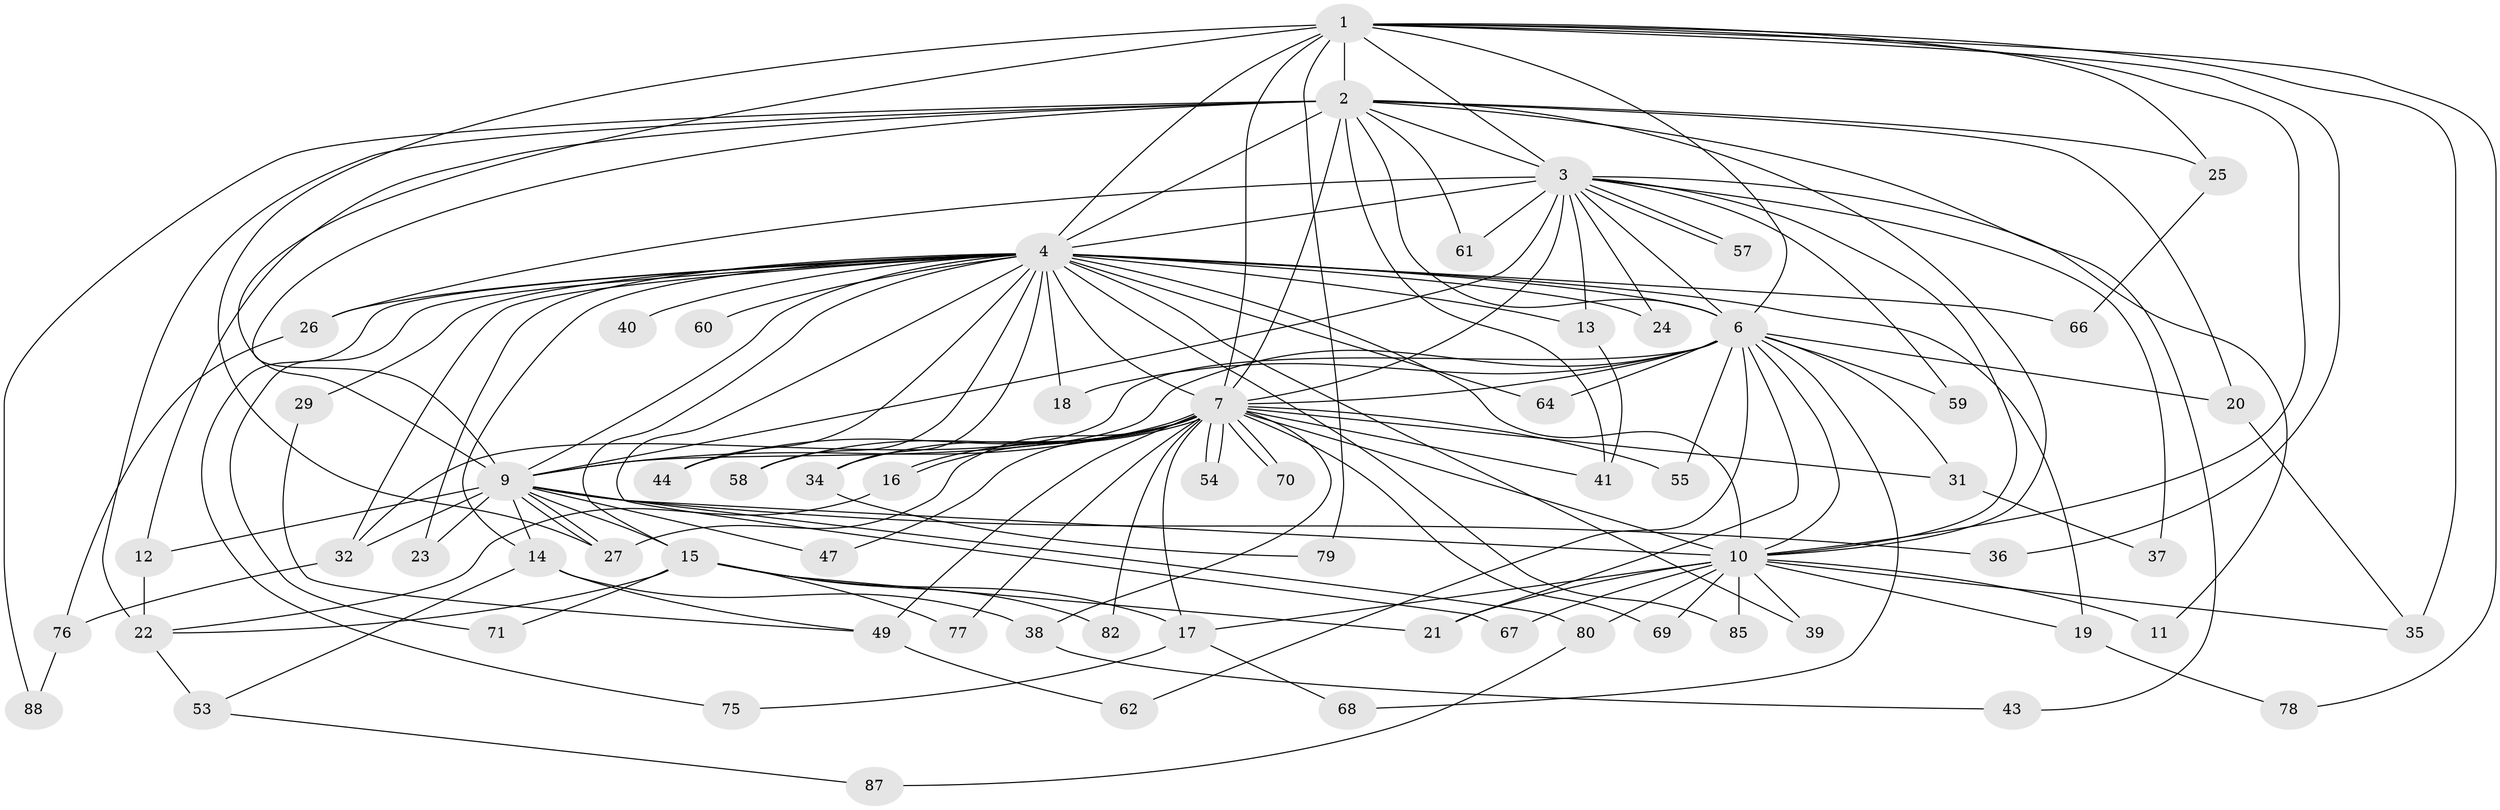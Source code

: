 // Generated by graph-tools (version 1.1) at 2025/51/02/27/25 19:51:49]
// undirected, 66 vertices, 151 edges
graph export_dot {
graph [start="1"]
  node [color=gray90,style=filled];
  1 [super="+74"];
  2 [super="+45"];
  3 [super="+73"];
  4 [super="+5"];
  6 [super="+50"];
  7 [super="+8"];
  9 [super="+30"];
  10 [super="+56"];
  11;
  12;
  13 [super="+72"];
  14 [super="+33"];
  15 [super="+46"];
  16 [super="+83"];
  17 [super="+63"];
  18;
  19;
  20;
  21 [super="+65"];
  22 [super="+48"];
  23;
  24;
  25;
  26 [super="+51"];
  27 [super="+28"];
  29 [super="+81"];
  31;
  32 [super="+42"];
  34 [super="+84"];
  35;
  36;
  37;
  38;
  39;
  40;
  41;
  43;
  44;
  47;
  49 [super="+52"];
  53;
  54;
  55;
  57;
  58;
  59;
  60;
  61;
  62;
  64;
  66 [super="+86"];
  67;
  68;
  69;
  70;
  71;
  75;
  76;
  77;
  78;
  79;
  80;
  82;
  85;
  87;
  88;
  1 -- 2;
  1 -- 3;
  1 -- 4 [weight=2];
  1 -- 6;
  1 -- 7 [weight=2];
  1 -- 9;
  1 -- 10;
  1 -- 25;
  1 -- 35;
  1 -- 36;
  1 -- 79;
  1 -- 27;
  1 -- 78;
  2 -- 3 [weight=2];
  2 -- 4 [weight=2];
  2 -- 6;
  2 -- 7 [weight=2];
  2 -- 9 [weight=3];
  2 -- 10;
  2 -- 12;
  2 -- 20;
  2 -- 22;
  2 -- 25;
  2 -- 41;
  2 -- 43;
  2 -- 61;
  2 -- 88;
  3 -- 4 [weight=2];
  3 -- 6;
  3 -- 7 [weight=2];
  3 -- 9;
  3 -- 10;
  3 -- 11;
  3 -- 13;
  3 -- 24;
  3 -- 37;
  3 -- 57;
  3 -- 57;
  3 -- 59;
  3 -- 61;
  3 -- 26;
  4 -- 6 [weight=3];
  4 -- 7 [weight=4];
  4 -- 9 [weight=2];
  4 -- 10 [weight=2];
  4 -- 24;
  4 -- 26 [weight=2];
  4 -- 32;
  4 -- 40 [weight=2];
  4 -- 44;
  4 -- 58;
  4 -- 60 [weight=2];
  4 -- 67;
  4 -- 85;
  4 -- 64;
  4 -- 66 [weight=2];
  4 -- 71;
  4 -- 75;
  4 -- 13;
  4 -- 14;
  4 -- 15;
  4 -- 18;
  4 -- 19;
  4 -- 23;
  4 -- 29;
  4 -- 34;
  4 -- 39;
  6 -- 7 [weight=2];
  6 -- 9;
  6 -- 10;
  6 -- 18;
  6 -- 20;
  6 -- 21;
  6 -- 31;
  6 -- 55;
  6 -- 59;
  6 -- 62;
  6 -- 64;
  6 -- 68;
  6 -- 32;
  7 -- 9 [weight=2];
  7 -- 10 [weight=2];
  7 -- 16;
  7 -- 16;
  7 -- 17;
  7 -- 34 [weight=2];
  7 -- 38;
  7 -- 41;
  7 -- 44;
  7 -- 54;
  7 -- 54;
  7 -- 55;
  7 -- 58;
  7 -- 70;
  7 -- 70;
  7 -- 77;
  7 -- 27;
  7 -- 69;
  7 -- 47;
  7 -- 49 [weight=2];
  7 -- 82;
  7 -- 31;
  9 -- 10;
  9 -- 12;
  9 -- 15 [weight=2];
  9 -- 23;
  9 -- 27;
  9 -- 27;
  9 -- 32;
  9 -- 36;
  9 -- 47;
  9 -- 80;
  9 -- 14;
  10 -- 11;
  10 -- 17;
  10 -- 19;
  10 -- 39;
  10 -- 67;
  10 -- 69;
  10 -- 80;
  10 -- 85;
  10 -- 35;
  10 -- 21;
  12 -- 22;
  13 -- 41;
  14 -- 53;
  14 -- 38;
  14 -- 49;
  15 -- 21;
  15 -- 71;
  15 -- 77;
  15 -- 82;
  15 -- 17;
  15 -- 22;
  16 -- 22;
  17 -- 68;
  17 -- 75;
  19 -- 78;
  20 -- 35;
  22 -- 53;
  25 -- 66;
  26 -- 76;
  29 -- 49;
  31 -- 37;
  32 -- 76;
  34 -- 79;
  38 -- 43;
  49 -- 62;
  53 -- 87;
  76 -- 88;
  80 -- 87;
}
